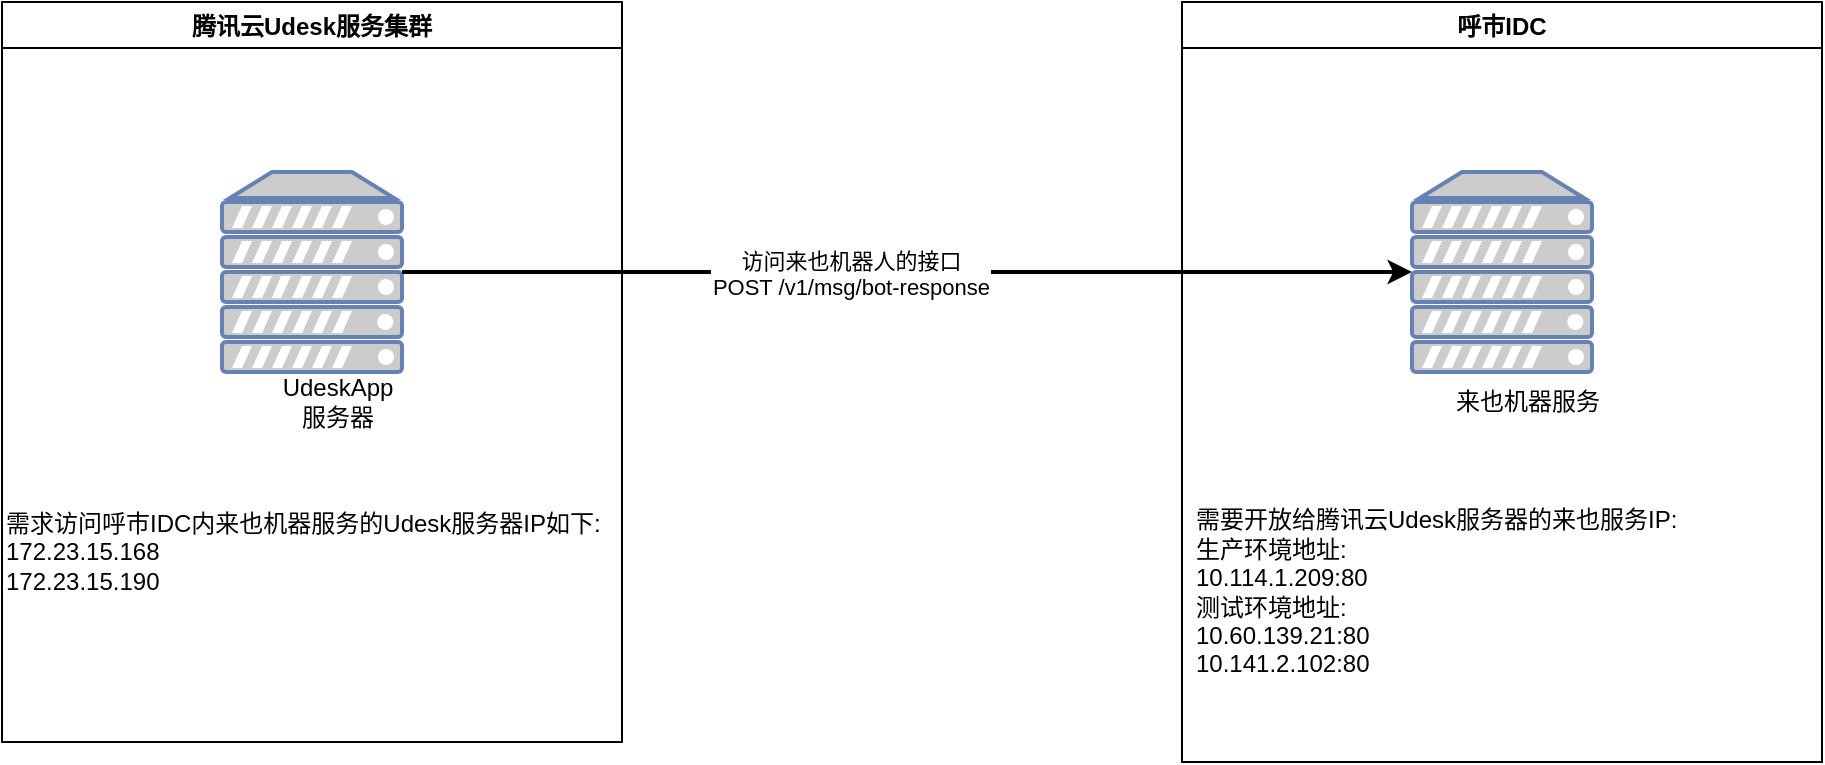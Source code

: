 <mxfile version="15.9.1" type="github">
  <diagram id="cGamF1gfhKxS1C0eZHP7" name="第 1 页">
    <mxGraphModel dx="1622" dy="768" grid="1" gridSize="10" guides="1" tooltips="1" connect="1" arrows="1" fold="1" page="1" pageScale="1" pageWidth="200" pageHeight="300" math="0" shadow="0">
      <root>
        <mxCell id="0" />
        <mxCell id="1" parent="0" />
        <mxCell id="gwvdaRx8yuAEXZ8qHjm_-1" value="腾讯云Udesk服务集群" style="swimlane;" vertex="1" parent="1">
          <mxGeometry x="-50" y="90" width="310" height="370" as="geometry" />
        </mxCell>
        <mxCell id="gwvdaRx8yuAEXZ8qHjm_-2" value="" style="fontColor=#0066CC;verticalAlign=top;verticalLabelPosition=bottom;labelPosition=center;align=center;html=1;outlineConnect=0;fillColor=#CCCCCC;strokeColor=#6881B3;gradientColor=none;gradientDirection=north;strokeWidth=2;shape=mxgraph.networks.server;" vertex="1" parent="gwvdaRx8yuAEXZ8qHjm_-1">
          <mxGeometry x="110" y="85" width="90" height="100" as="geometry" />
        </mxCell>
        <mxCell id="gwvdaRx8yuAEXZ8qHjm_-7" value="UdeskApp服务器" style="text;html=1;strokeColor=none;fillColor=none;align=center;verticalAlign=middle;whiteSpace=wrap;rounded=0;" vertex="1" parent="gwvdaRx8yuAEXZ8qHjm_-1">
          <mxGeometry x="138" y="185" width="60" height="30" as="geometry" />
        </mxCell>
        <mxCell id="gwvdaRx8yuAEXZ8qHjm_-14" value="需求访问呼市IDC内来也机器服务的Udesk服务器IP如下:&lt;br&gt;&lt;div&gt;172.23.15.168&lt;/div&gt;&lt;div&gt;172.23.15.190&lt;/div&gt;" style="text;html=1;strokeColor=none;fillColor=none;align=left;verticalAlign=middle;whiteSpace=wrap;rounded=0;" vertex="1" parent="gwvdaRx8yuAEXZ8qHjm_-1">
          <mxGeometry y="260" width="310" height="30" as="geometry" />
        </mxCell>
        <mxCell id="gwvdaRx8yuAEXZ8qHjm_-8" value="呼市IDC" style="swimlane;" vertex="1" parent="1">
          <mxGeometry x="540" y="90" width="320" height="380" as="geometry" />
        </mxCell>
        <mxCell id="gwvdaRx8yuAEXZ8qHjm_-9" value="" style="fontColor=#0066CC;verticalAlign=top;verticalLabelPosition=bottom;labelPosition=center;align=center;html=1;outlineConnect=0;fillColor=#CCCCCC;strokeColor=#6881B3;gradientColor=none;gradientDirection=north;strokeWidth=2;shape=mxgraph.networks.server;" vertex="1" parent="gwvdaRx8yuAEXZ8qHjm_-8">
          <mxGeometry x="115" y="85" width="90" height="100" as="geometry" />
        </mxCell>
        <mxCell id="gwvdaRx8yuAEXZ8qHjm_-11" value="来也机器服务" style="text;html=1;strokeColor=none;fillColor=none;align=center;verticalAlign=middle;whiteSpace=wrap;rounded=0;" vertex="1" parent="gwvdaRx8yuAEXZ8qHjm_-8">
          <mxGeometry x="133" y="185" width="80" height="30" as="geometry" />
        </mxCell>
        <mxCell id="gwvdaRx8yuAEXZ8qHjm_-15" value="需要开放给腾讯云Udesk服务器的来也服务IP:&lt;br&gt;&lt;div&gt;生产环境地址:&amp;nbsp;&lt;/div&gt;&lt;div&gt;10.114.1.209:80&lt;/div&gt;&lt;div&gt;测试环境地址:&lt;/div&gt;&lt;div&gt;10.60.139.21:80&lt;/div&gt;&lt;div&gt;10.141.2.102:80&lt;br&gt;&lt;/div&gt;" style="text;html=1;strokeColor=none;fillColor=none;align=left;verticalAlign=middle;whiteSpace=wrap;rounded=0;" vertex="1" parent="gwvdaRx8yuAEXZ8qHjm_-8">
          <mxGeometry x="5" y="250" width="310" height="90" as="geometry" />
        </mxCell>
        <mxCell id="gwvdaRx8yuAEXZ8qHjm_-12" style="edgeStyle=orthogonalEdgeStyle;rounded=0;orthogonalLoop=1;jettySize=auto;html=1;exitX=1;exitY=0.5;exitDx=0;exitDy=0;exitPerimeter=0;strokeWidth=2;" edge="1" parent="1" source="gwvdaRx8yuAEXZ8qHjm_-2" target="gwvdaRx8yuAEXZ8qHjm_-9">
          <mxGeometry relative="1" as="geometry" />
        </mxCell>
        <mxCell id="gwvdaRx8yuAEXZ8qHjm_-13" value="访问来也机器人的接口&#xa;POST /v1/msg/bot-response" style="edgeLabel;align=center;verticalAlign=middle;resizable=0;points=[];" vertex="1" connectable="0" parent="gwvdaRx8yuAEXZ8qHjm_-12">
          <mxGeometry x="-0.194" y="-3" relative="1" as="geometry">
            <mxPoint x="21" y="-3" as="offset" />
          </mxGeometry>
        </mxCell>
      </root>
    </mxGraphModel>
  </diagram>
</mxfile>
